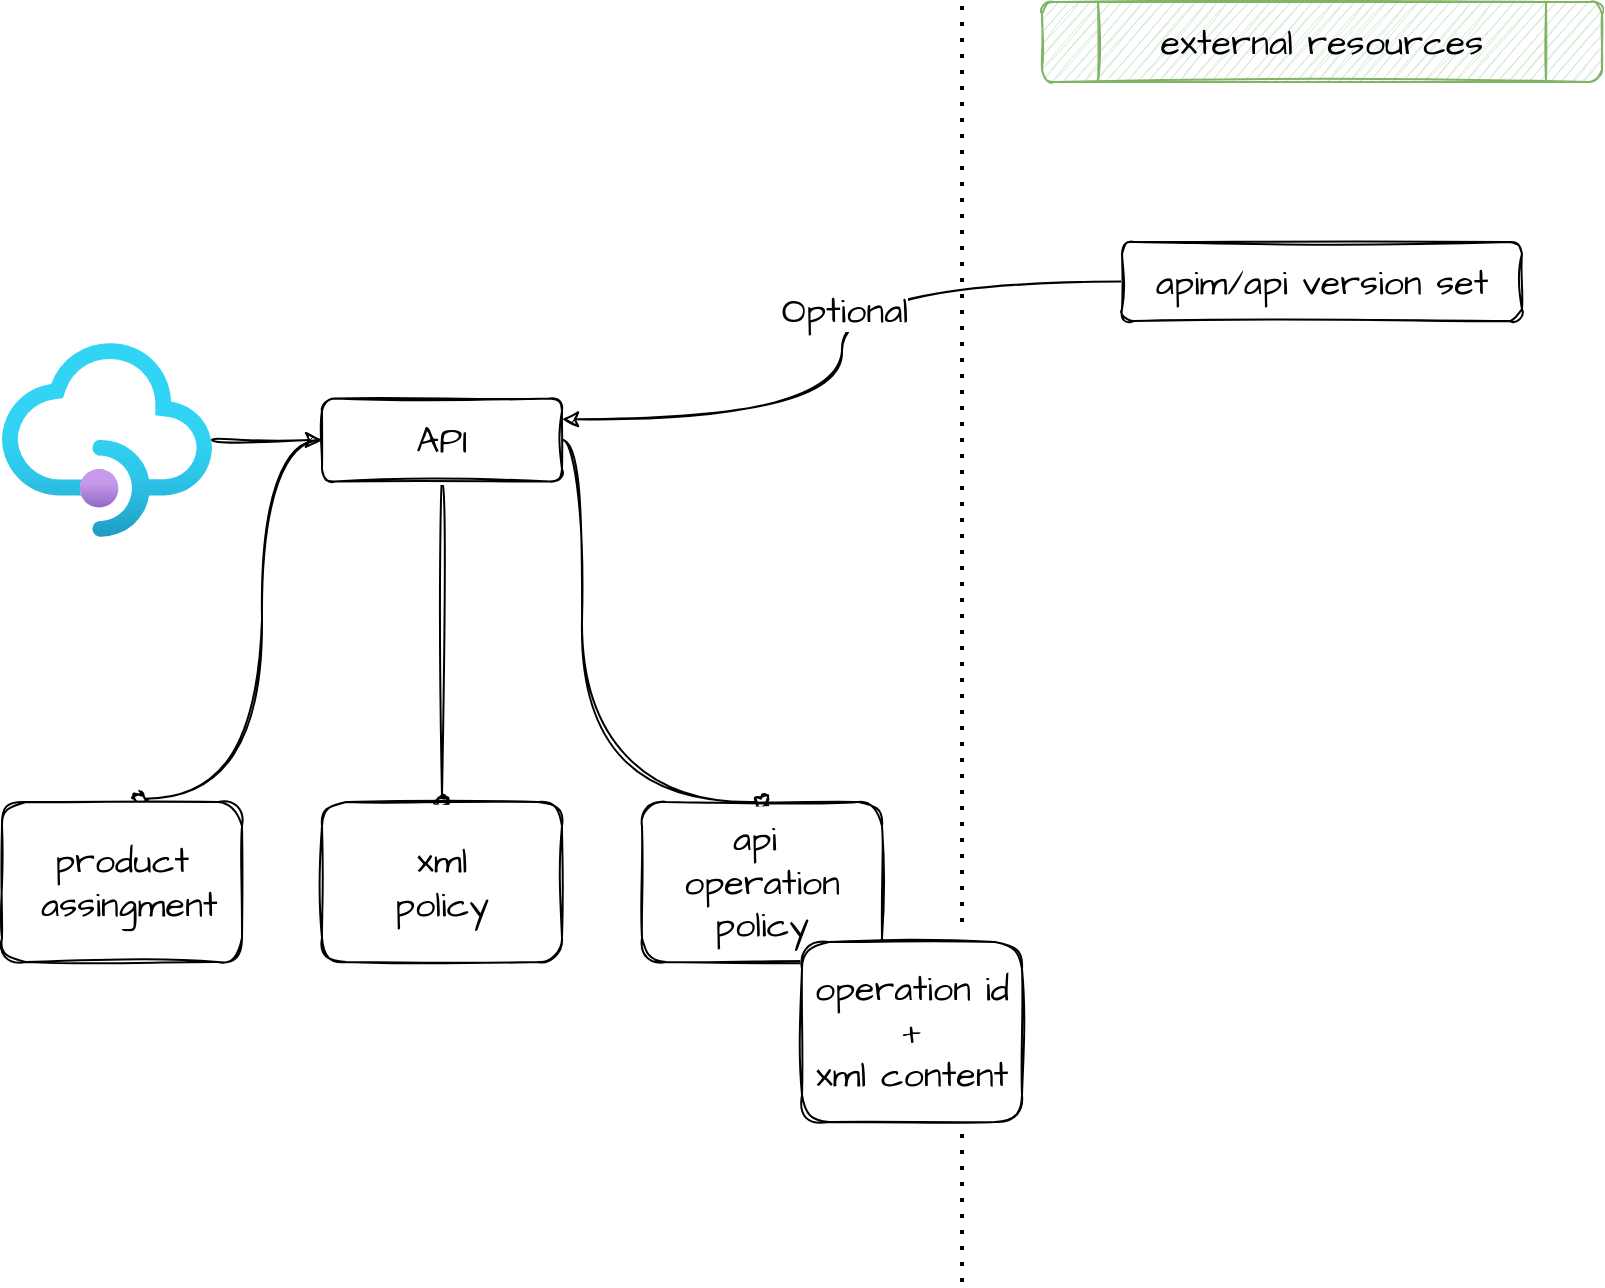 <mxfile version="16.5.1" type="device"><diagram id="xt4XAEpep3wSDFPneG7f" name="Page-1"><mxGraphModel dx="3914" dy="2840" grid="1" gridSize="10" guides="1" tooltips="1" connect="1" arrows="1" fold="1" page="1" pageScale="1" pageWidth="1654" pageHeight="1169" math="0" shadow="0"><root><mxCell id="0"/><mxCell id="1" parent="0"/><mxCell id="eQPMvzBw0lssvRdgqbu4-5" value="" style="edgeStyle=orthogonalEdgeStyle;rounded=0;orthogonalLoop=1;jettySize=auto;html=1;fontFamily=Architects Daughter;fontSource=https%3A%2F%2Ffonts.googleapis.com%2Fcss%3Ffamily%3DArchitects%2BDaughter;fontSize=18;sketch=1;curved=1;" parent="1" source="2lVdaBkbfZk2GrwhfxkG-2" target="eQPMvzBw0lssvRdgqbu4-4" edge="1"><mxGeometry relative="1" as="geometry"/></mxCell><mxCell id="2lVdaBkbfZk2GrwhfxkG-2" value="" style="aspect=fixed;html=1;points=[];align=center;image;fontSize=12;image=img/lib/azure2/app_services/API_Management_Services.svg;sketch=1;" parent="1" vertex="1"><mxGeometry x="-1227" y="320.54" width="105" height="96.92" as="geometry"/></mxCell><mxCell id="sPqjK_C_HpZv_0TL0b0N-9" style="edgeStyle=orthogonalEdgeStyle;curved=1;rounded=0;sketch=1;orthogonalLoop=1;jettySize=auto;html=1;entryX=1;entryY=0.25;entryDx=0;entryDy=0;fontFamily=Architects Daughter;fontSource=https%3A%2F%2Ffonts.googleapis.com%2Fcss%3Ffamily%3DArchitects%2BDaughter;fontSize=18;endArrow=classic;endFill=1;" edge="1" parent="1" source="2lVdaBkbfZk2GrwhfxkG-3" target="eQPMvzBw0lssvRdgqbu4-4"><mxGeometry relative="1" as="geometry"/></mxCell><mxCell id="sPqjK_C_HpZv_0TL0b0N-10" value="Optional" style="edgeLabel;html=1;align=center;verticalAlign=middle;resizable=0;points=[];fontSize=18;fontFamily=Architects Daughter;" vertex="1" connectable="0" parent="sPqjK_C_HpZv_0TL0b0N-9"><mxGeometry x="-0.118" y="2" relative="1" as="geometry"><mxPoint x="-1" as="offset"/></mxGeometry></mxCell><mxCell id="2lVdaBkbfZk2GrwhfxkG-3" value="apim/api version set" style="whiteSpace=wrap;html=1;verticalAlign=middle;labelBackgroundColor=default;rounded=1;sketch=1;fontSize=18;fontFamily=Architects Daughter;fontSource=https%3A%2F%2Ffonts.googleapis.com%2Fcss%3Ffamily%3DArchitects%2BDaughter;" parent="1" vertex="1"><mxGeometry x="-667" y="270" width="200" height="39.54" as="geometry"/></mxCell><mxCell id="eQPMvzBw0lssvRdgqbu4-1" value="" style="endArrow=none;dashed=1;html=1;dashPattern=1 3;strokeWidth=2;rounded=0;startArrow=none;" parent="1" edge="1"><mxGeometry width="50" height="50" relative="1" as="geometry"><mxPoint x="-747" y="610" as="sourcePoint"/><mxPoint x="-747" y="150" as="targetPoint"/></mxGeometry></mxCell><mxCell id="eQPMvzBw0lssvRdgqbu4-2" value="external resources" style="shape=process;whiteSpace=wrap;html=1;backgroundOutline=1;sketch=1;rounded=1;fontSize=18;fontFamily=Architects Daughter;fontSource=https%3A%2F%2Ffonts.googleapis.com%2Fcss%3Ffamily%3DArchitects%2BDaughter;fillColor=#d5e8d4;strokeColor=#82b366;" parent="1" vertex="1"><mxGeometry x="-707" y="150" width="280" height="40" as="geometry"/></mxCell><mxCell id="sPqjK_C_HpZv_0TL0b0N-6" style="edgeStyle=orthogonalEdgeStyle;curved=1;rounded=0;sketch=1;orthogonalLoop=1;jettySize=auto;html=1;entryX=0.571;entryY=-0.021;entryDx=0;entryDy=0;entryPerimeter=0;fontFamily=Architects Daughter;fontSource=https%3A%2F%2Ffonts.googleapis.com%2Fcss%3Ffamily%3DArchitects%2BDaughter;fontSize=18;endArrow=oval;endFill=0;" edge="1" parent="1" source="eQPMvzBw0lssvRdgqbu4-4" target="eQPMvzBw0lssvRdgqbu4-14"><mxGeometry relative="1" as="geometry"><Array as="points"><mxPoint x="-1097" y="369"/><mxPoint x="-1097" y="548"/></Array></mxGeometry></mxCell><mxCell id="sPqjK_C_HpZv_0TL0b0N-7" style="edgeStyle=orthogonalEdgeStyle;curved=1;rounded=0;sketch=1;orthogonalLoop=1;jettySize=auto;html=1;fontFamily=Architects Daughter;fontSource=https%3A%2F%2Ffonts.googleapis.com%2Fcss%3Ffamily%3DArchitects%2BDaughter;fontSize=18;endArrow=oval;endFill=0;" edge="1" parent="1" source="eQPMvzBw0lssvRdgqbu4-4" target="eQPMvzBw0lssvRdgqbu4-11"><mxGeometry relative="1" as="geometry"/></mxCell><mxCell id="sPqjK_C_HpZv_0TL0b0N-8" style="edgeStyle=orthogonalEdgeStyle;curved=1;rounded=0;sketch=1;orthogonalLoop=1;jettySize=auto;html=1;entryX=0.5;entryY=0;entryDx=0;entryDy=0;fontFamily=Architects Daughter;fontSource=https%3A%2F%2Ffonts.googleapis.com%2Fcss%3Ffamily%3DArchitects%2BDaughter;fontSize=18;endArrow=oval;endFill=0;" edge="1" parent="1" source="eQPMvzBw0lssvRdgqbu4-4" target="sPqjK_C_HpZv_0TL0b0N-5"><mxGeometry relative="1" as="geometry"><Array as="points"><mxPoint x="-937" y="369"/><mxPoint x="-937" y="550"/></Array></mxGeometry></mxCell><mxCell id="eQPMvzBw0lssvRdgqbu4-4" value="API" style="whiteSpace=wrap;html=1;verticalAlign=middle;labelBackgroundColor=default;sketch=1;rounded=1;fontSize=18;fontFamily=Architects Daughter;fontSource=https%3A%2F%2Ffonts.googleapis.com%2Fcss%3Ffamily%3DArchitects%2BDaughter;" parent="1" vertex="1"><mxGeometry x="-1067" y="348.23" width="120" height="41.54" as="geometry"/></mxCell><mxCell id="eQPMvzBw0lssvRdgqbu4-11" value="xml&lt;br&gt;policy" style="whiteSpace=wrap;html=1;fontSize=18;fontFamily=Architects Daughter;labelBackgroundColor=default;sketch=1;rounded=1;fontSource=https%3A%2F%2Ffonts.googleapis.com%2Fcss%3Ffamily%3DArchitects%2BDaughter;" parent="1" vertex="1"><mxGeometry x="-1067" y="550" width="120" height="80" as="geometry"/></mxCell><mxCell id="eQPMvzBw0lssvRdgqbu4-14" value="product&lt;br&gt;&amp;nbsp;assingment" style="whiteSpace=wrap;html=1;fontSize=18;fontFamily=Architects Daughter;labelBackgroundColor=default;sketch=1;rounded=1;fontSource=https%3A%2F%2Ffonts.googleapis.com%2Fcss%3Ffamily%3DArchitects%2BDaughter;" parent="1" vertex="1"><mxGeometry x="-1227" y="550" width="120" height="80" as="geometry"/></mxCell><mxCell id="sPqjK_C_HpZv_0TL0b0N-5" value="api&amp;nbsp;&lt;br&gt;operation&lt;br&gt;policy" style="whiteSpace=wrap;html=1;fontSize=18;fontFamily=Architects Daughter;labelBackgroundColor=default;sketch=1;rounded=1;fontSource=https%3A%2F%2Ffonts.googleapis.com%2Fcss%3Ffamily%3DArchitects%2BDaughter;" vertex="1" parent="1"><mxGeometry x="-907" y="550" width="120" height="80" as="geometry"/></mxCell><mxCell id="sPqjK_C_HpZv_0TL0b0N-11" value="operation id +&lt;br&gt;xml content" style="whiteSpace=wrap;html=1;fontSize=18;fontFamily=Architects Daughter;labelBackgroundColor=default;sketch=1;rounded=1;fontSource=https%3A%2F%2Ffonts.googleapis.com%2Fcss%3Ffamily%3DArchitects%2BDaughter;" vertex="1" parent="1"><mxGeometry x="-827" y="620" width="110" height="90" as="geometry"/></mxCell><mxCell id="sPqjK_C_HpZv_0TL0b0N-13" value="" style="endArrow=none;dashed=1;html=1;dashPattern=1 3;strokeWidth=2;rounded=0;" edge="1" parent="1"><mxGeometry width="50" height="50" relative="1" as="geometry"><mxPoint x="-747" y="790" as="sourcePoint"/><mxPoint x="-747" y="710" as="targetPoint"/></mxGeometry></mxCell></root></mxGraphModel></diagram></mxfile>